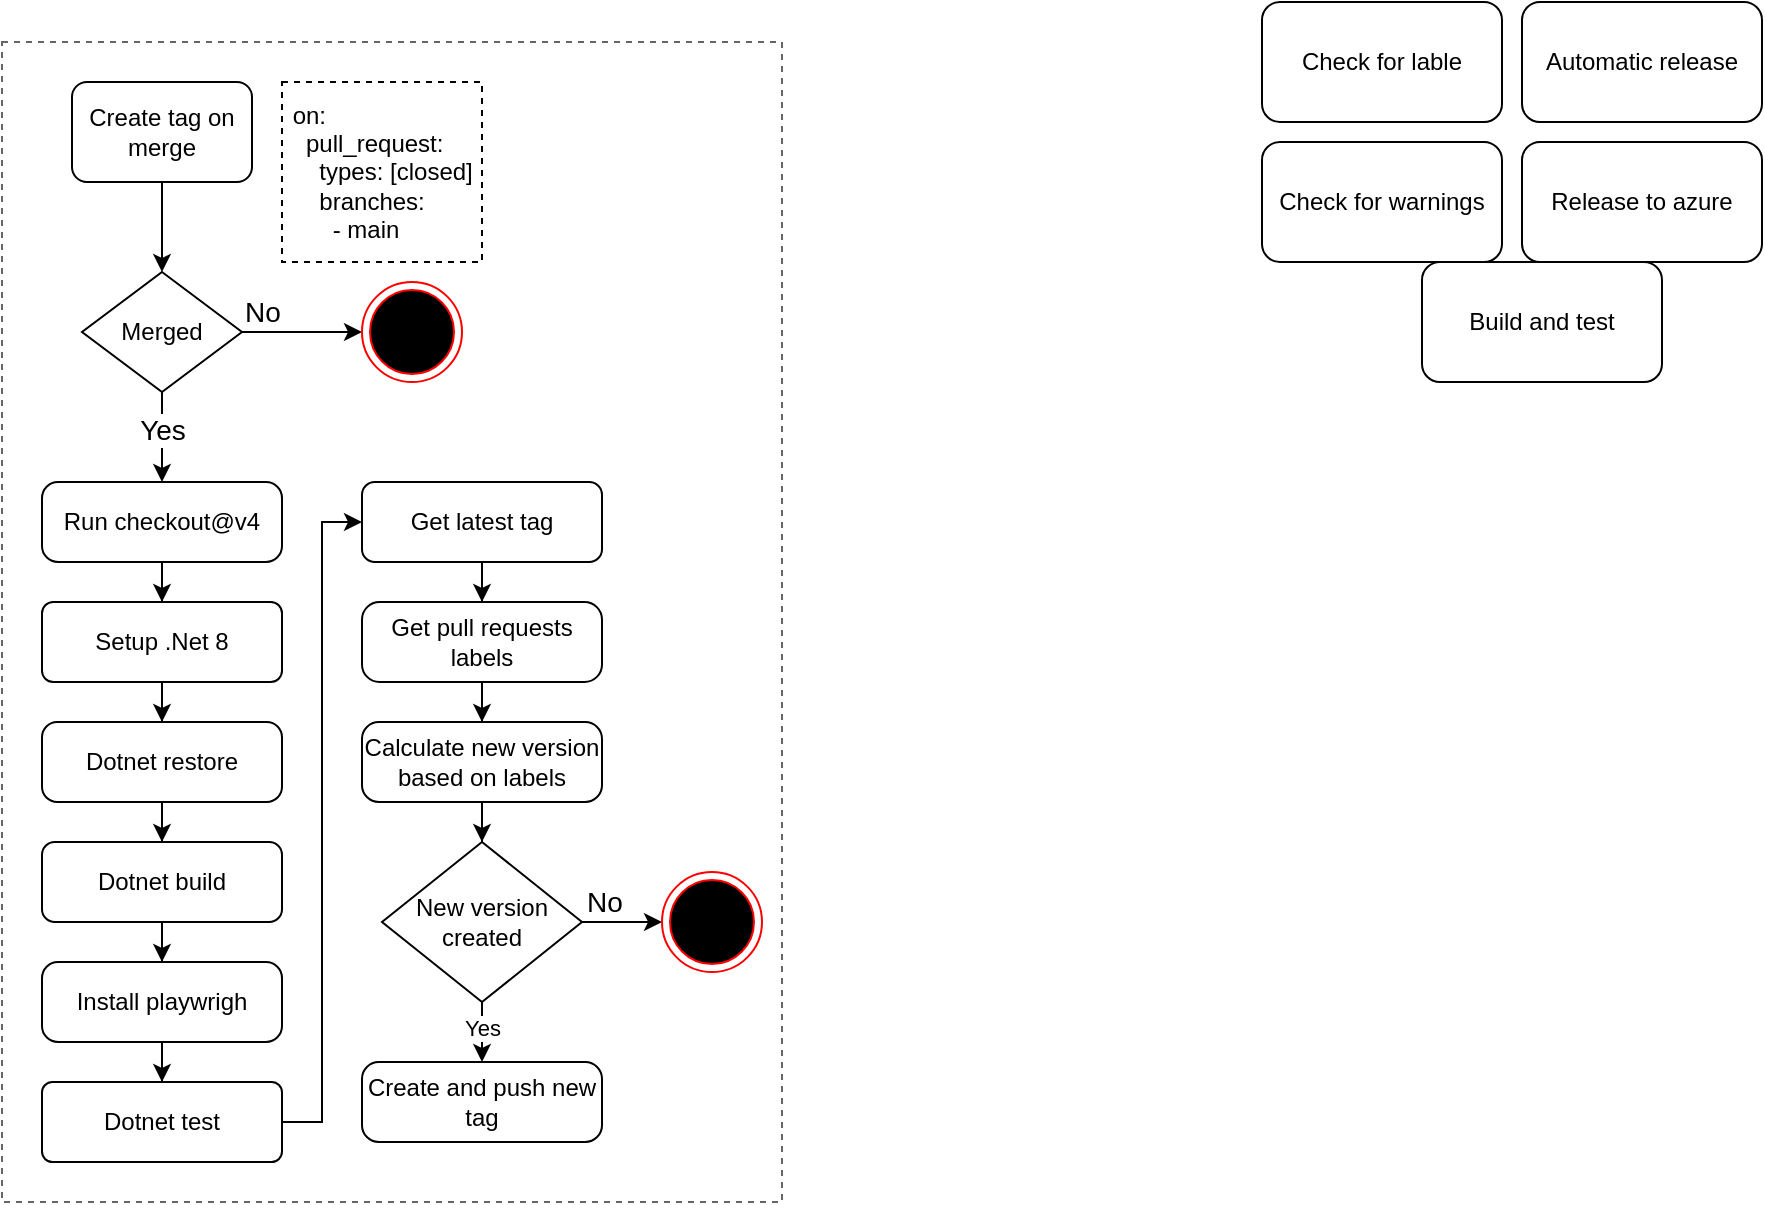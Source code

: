 <mxfile version="25.0.2">
  <diagram name="Page-1" id="opGQl4_MMT8my-eptg-8">
    <mxGraphModel dx="964" dy="640" grid="1" gridSize="10" guides="1" tooltips="1" connect="1" arrows="1" fold="1" page="1" pageScale="1" pageWidth="850" pageHeight="1100" math="0" shadow="0">
      <root>
        <mxCell id="0" />
        <mxCell id="1" parent="0" />
        <mxCell id="FF10epxWlDn9avqX-Y1P-9" value="" style="rounded=0;whiteSpace=wrap;html=1;fillColor=none;dashed=1;strokeWidth=1;fontColor=#333333;strokeColor=#666666;" vertex="1" parent="1">
          <mxGeometry x="20" y="20" width="390" height="580" as="geometry" />
        </mxCell>
        <mxCell id="FF10epxWlDn9avqX-Y1P-53" value="" style="edgeStyle=orthogonalEdgeStyle;rounded=0;orthogonalLoop=1;jettySize=auto;html=1;" edge="1" parent="1" source="FF10epxWlDn9avqX-Y1P-1" target="FF10epxWlDn9avqX-Y1P-12">
          <mxGeometry relative="1" as="geometry" />
        </mxCell>
        <mxCell id="FF10epxWlDn9avqX-Y1P-1" value="Create tag on merge" style="rounded=1;whiteSpace=wrap;html=1;" vertex="1" parent="1">
          <mxGeometry x="55" y="40" width="90" height="50" as="geometry" />
        </mxCell>
        <mxCell id="FF10epxWlDn9avqX-Y1P-2" value="Automatic release" style="rounded=1;whiteSpace=wrap;html=1;" vertex="1" parent="1">
          <mxGeometry x="780" width="120" height="60" as="geometry" />
        </mxCell>
        <mxCell id="FF10epxWlDn9avqX-Y1P-3" value="Check for lable" style="rounded=1;whiteSpace=wrap;html=1;" vertex="1" parent="1">
          <mxGeometry x="650" width="120" height="60" as="geometry" />
        </mxCell>
        <mxCell id="FF10epxWlDn9avqX-Y1P-4" value="B&lt;span style=&quot;background-color: initial;&quot;&gt;uild and test&lt;/span&gt;" style="rounded=1;whiteSpace=wrap;html=1;" vertex="1" parent="1">
          <mxGeometry x="730" y="130" width="120" height="60" as="geometry" />
        </mxCell>
        <mxCell id="FF10epxWlDn9avqX-Y1P-5" value="Check for warnings" style="rounded=1;whiteSpace=wrap;html=1;" vertex="1" parent="1">
          <mxGeometry x="650" y="70" width="120" height="60" as="geometry" />
        </mxCell>
        <mxCell id="FF10epxWlDn9avqX-Y1P-6" value="Release to azure" style="rounded=1;whiteSpace=wrap;html=1;" vertex="1" parent="1">
          <mxGeometry x="780" y="70" width="120" height="60" as="geometry" />
        </mxCell>
        <mxCell id="FF10epxWlDn9avqX-Y1P-11" value="&lt;div&gt;&amp;nbsp;on:&lt;/div&gt;&lt;div&gt;&amp;nbsp; &amp;nbsp;pull_request:&lt;/div&gt;&lt;div&gt;&amp;nbsp; &amp;nbsp; &amp;nbsp;types: [closed]&lt;/div&gt;&lt;div&gt;&amp;nbsp; &amp;nbsp; &amp;nbsp;branches:&lt;/div&gt;&lt;div&gt;&amp;nbsp; &amp;nbsp; &amp;nbsp; &amp;nbsp;- main&lt;/div&gt;" style="text;html=1;align=left;verticalAlign=middle;whiteSpace=wrap;rounded=0;strokeColor=default;dashed=1;" vertex="1" parent="1">
          <mxGeometry x="160" y="40" width="100" height="90" as="geometry" />
        </mxCell>
        <mxCell id="FF10epxWlDn9avqX-Y1P-18" value="" style="edgeStyle=orthogonalEdgeStyle;rounded=0;orthogonalLoop=1;jettySize=auto;html=1;" edge="1" parent="1" source="FF10epxWlDn9avqX-Y1P-12" target="FF10epxWlDn9avqX-Y1P-17">
          <mxGeometry relative="1" as="geometry" />
        </mxCell>
        <mxCell id="FF10epxWlDn9avqX-Y1P-19" value="&lt;font style=&quot;font-size: 14px;&quot;&gt;Yes&lt;/font&gt;" style="edgeLabel;html=1;align=center;verticalAlign=middle;resizable=0;points=[];" vertex="1" connectable="0" parent="FF10epxWlDn9avqX-Y1P-18">
          <mxGeometry x="-0.515" y="-3" relative="1" as="geometry">
            <mxPoint x="3" y="8" as="offset" />
          </mxGeometry>
        </mxCell>
        <mxCell id="FF10epxWlDn9avqX-Y1P-12" value="Merged" style="rhombus;whiteSpace=wrap;html=1;" vertex="1" parent="1">
          <mxGeometry x="60" y="135" width="80" height="60" as="geometry" />
        </mxCell>
        <mxCell id="FF10epxWlDn9avqX-Y1P-14" value="" style="endArrow=classic;html=1;rounded=0;exitX=1;exitY=0.5;exitDx=0;exitDy=0;entryX=0;entryY=0.5;entryDx=0;entryDy=0;" edge="1" parent="1" source="FF10epxWlDn9avqX-Y1P-12" target="FF10epxWlDn9avqX-Y1P-24">
          <mxGeometry width="50" height="50" relative="1" as="geometry">
            <mxPoint x="160" y="159.5" as="sourcePoint" />
            <mxPoint x="200" y="160" as="targetPoint" />
          </mxGeometry>
        </mxCell>
        <mxCell id="FF10epxWlDn9avqX-Y1P-16" value="&lt;font style=&quot;font-size: 14px;&quot;&gt;No&lt;/font&gt;" style="edgeLabel;html=1;align=center;verticalAlign=middle;resizable=0;points=[];" vertex="1" connectable="0" parent="FF10epxWlDn9avqX-Y1P-14">
          <mxGeometry x="-0.461" y="1" relative="1" as="geometry">
            <mxPoint x="-6" y="-9" as="offset" />
          </mxGeometry>
        </mxCell>
        <mxCell id="FF10epxWlDn9avqX-Y1P-23" value="" style="edgeStyle=orthogonalEdgeStyle;rounded=0;orthogonalLoop=1;jettySize=auto;html=1;" edge="1" parent="1" source="FF10epxWlDn9avqX-Y1P-17" target="FF10epxWlDn9avqX-Y1P-22">
          <mxGeometry relative="1" as="geometry" />
        </mxCell>
        <mxCell id="FF10epxWlDn9avqX-Y1P-17" value="Run checkout@v4" style="rounded=1;whiteSpace=wrap;html=1;arcSize=20;" vertex="1" parent="1">
          <mxGeometry x="40" y="240" width="120" height="40" as="geometry" />
        </mxCell>
        <mxCell id="FF10epxWlDn9avqX-Y1P-28" value="" style="edgeStyle=orthogonalEdgeStyle;rounded=0;orthogonalLoop=1;jettySize=auto;html=1;" edge="1" parent="1" source="FF10epxWlDn9avqX-Y1P-22" target="FF10epxWlDn9avqX-Y1P-26">
          <mxGeometry relative="1" as="geometry" />
        </mxCell>
        <mxCell id="FF10epxWlDn9avqX-Y1P-22" value="Setup .Net 8" style="rounded=1;whiteSpace=wrap;html=1;arcSize=14;" vertex="1" parent="1">
          <mxGeometry x="40" y="300" width="120" height="40" as="geometry" />
        </mxCell>
        <mxCell id="FF10epxWlDn9avqX-Y1P-24" value="" style="ellipse;html=1;shape=endState;fillColor=#000000;strokeColor=#ff0000;" vertex="1" parent="1">
          <mxGeometry x="200" y="140" width="50" height="50" as="geometry" />
        </mxCell>
        <mxCell id="FF10epxWlDn9avqX-Y1P-30" value="" style="edgeStyle=orthogonalEdgeStyle;rounded=0;orthogonalLoop=1;jettySize=auto;html=1;" edge="1" parent="1" source="FF10epxWlDn9avqX-Y1P-26" target="FF10epxWlDn9avqX-Y1P-29">
          <mxGeometry relative="1" as="geometry" />
        </mxCell>
        <mxCell id="FF10epxWlDn9avqX-Y1P-26" value="Dotnet restore" style="rounded=1;whiteSpace=wrap;html=1;arcSize=19;" vertex="1" parent="1">
          <mxGeometry x="40" y="360" width="120" height="40" as="geometry" />
        </mxCell>
        <mxCell id="FF10epxWlDn9avqX-Y1P-32" value="" style="edgeStyle=orthogonalEdgeStyle;rounded=0;orthogonalLoop=1;jettySize=auto;html=1;" edge="1" parent="1" source="FF10epxWlDn9avqX-Y1P-29" target="FF10epxWlDn9avqX-Y1P-31">
          <mxGeometry relative="1" as="geometry" />
        </mxCell>
        <mxCell id="FF10epxWlDn9avqX-Y1P-29" value="Dotnet build" style="rounded=1;whiteSpace=wrap;html=1;arcSize=16;" vertex="1" parent="1">
          <mxGeometry x="40" y="420" width="120" height="40" as="geometry" />
        </mxCell>
        <mxCell id="FF10epxWlDn9avqX-Y1P-34" value="" style="edgeStyle=orthogonalEdgeStyle;rounded=0;orthogonalLoop=1;jettySize=auto;html=1;" edge="1" parent="1" source="FF10epxWlDn9avqX-Y1P-31" target="FF10epxWlDn9avqX-Y1P-33">
          <mxGeometry relative="1" as="geometry" />
        </mxCell>
        <mxCell id="FF10epxWlDn9avqX-Y1P-31" value="Install playwrigh" style="rounded=1;whiteSpace=wrap;html=1;arcSize=20;" vertex="1" parent="1">
          <mxGeometry x="40" y="480" width="120" height="40" as="geometry" />
        </mxCell>
        <mxCell id="FF10epxWlDn9avqX-Y1P-36" value="" style="edgeStyle=orthogonalEdgeStyle;rounded=0;orthogonalLoop=1;jettySize=auto;html=1;" edge="1" parent="1" source="FF10epxWlDn9avqX-Y1P-33" target="FF10epxWlDn9avqX-Y1P-35">
          <mxGeometry relative="1" as="geometry">
            <Array as="points">
              <mxPoint x="180" y="560" />
              <mxPoint x="180" y="260" />
            </Array>
          </mxGeometry>
        </mxCell>
        <mxCell id="FF10epxWlDn9avqX-Y1P-33" value="Dotnet test" style="rounded=1;whiteSpace=wrap;html=1;arcSize=13;" vertex="1" parent="1">
          <mxGeometry x="40" y="540" width="120" height="40" as="geometry" />
        </mxCell>
        <mxCell id="FF10epxWlDn9avqX-Y1P-40" value="" style="edgeStyle=orthogonalEdgeStyle;rounded=0;orthogonalLoop=1;jettySize=auto;html=1;" edge="1" parent="1" source="FF10epxWlDn9avqX-Y1P-35" target="FF10epxWlDn9avqX-Y1P-39">
          <mxGeometry relative="1" as="geometry" />
        </mxCell>
        <mxCell id="FF10epxWlDn9avqX-Y1P-35" value="Get latest tag" style="rounded=1;whiteSpace=wrap;html=1;arcSize=16;" vertex="1" parent="1">
          <mxGeometry x="200" y="240" width="120" height="40" as="geometry" />
        </mxCell>
        <mxCell id="FF10epxWlDn9avqX-Y1P-42" value="" style="edgeStyle=orthogonalEdgeStyle;rounded=0;orthogonalLoop=1;jettySize=auto;html=1;" edge="1" parent="1" source="FF10epxWlDn9avqX-Y1P-39" target="FF10epxWlDn9avqX-Y1P-41">
          <mxGeometry relative="1" as="geometry" />
        </mxCell>
        <mxCell id="FF10epxWlDn9avqX-Y1P-39" value="Get pull requests labels" style="rounded=1;whiteSpace=wrap;html=1;arcSize=22;" vertex="1" parent="1">
          <mxGeometry x="200" y="300" width="120" height="40" as="geometry" />
        </mxCell>
        <mxCell id="FF10epxWlDn9avqX-Y1P-46" value="" style="edgeStyle=orthogonalEdgeStyle;rounded=0;orthogonalLoop=1;jettySize=auto;html=1;" edge="1" parent="1" source="FF10epxWlDn9avqX-Y1P-41" target="FF10epxWlDn9avqX-Y1P-45">
          <mxGeometry relative="1" as="geometry" />
        </mxCell>
        <mxCell id="FF10epxWlDn9avqX-Y1P-41" value="Calculate new version based on labels" style="rounded=1;whiteSpace=wrap;html=1;arcSize=21;" vertex="1" parent="1">
          <mxGeometry x="200" y="360" width="120" height="40" as="geometry" />
        </mxCell>
        <mxCell id="FF10epxWlDn9avqX-Y1P-48" value="" style="edgeStyle=orthogonalEdgeStyle;rounded=0;orthogonalLoop=1;jettySize=auto;html=1;" edge="1" parent="1" source="FF10epxWlDn9avqX-Y1P-45" target="FF10epxWlDn9avqX-Y1P-47">
          <mxGeometry relative="1" as="geometry" />
        </mxCell>
        <mxCell id="FF10epxWlDn9avqX-Y1P-49" value="&lt;font style=&quot;font-size: 14px;&quot;&gt;No&lt;/font&gt;" style="edgeLabel;html=1;align=center;verticalAlign=middle;resizable=0;points=[];" vertex="1" connectable="0" parent="FF10epxWlDn9avqX-Y1P-48">
          <mxGeometry x="-0.322" y="3" relative="1" as="geometry">
            <mxPoint x="-3" y="-7" as="offset" />
          </mxGeometry>
        </mxCell>
        <mxCell id="FF10epxWlDn9avqX-Y1P-51" value="" style="edgeStyle=orthogonalEdgeStyle;rounded=0;orthogonalLoop=1;jettySize=auto;html=1;" edge="1" parent="1" source="FF10epxWlDn9avqX-Y1P-45" target="FF10epxWlDn9avqX-Y1P-50">
          <mxGeometry relative="1" as="geometry" />
        </mxCell>
        <mxCell id="FF10epxWlDn9avqX-Y1P-52" value="Yes" style="edgeLabel;html=1;align=center;verticalAlign=middle;resizable=0;points=[];" vertex="1" connectable="0" parent="FF10epxWlDn9avqX-Y1P-51">
          <mxGeometry x="-0.506" y="3" relative="1" as="geometry">
            <mxPoint x="-3" as="offset" />
          </mxGeometry>
        </mxCell>
        <mxCell id="FF10epxWlDn9avqX-Y1P-45" value="New version&lt;div&gt;created&lt;/div&gt;" style="rhombus;whiteSpace=wrap;html=1;" vertex="1" parent="1">
          <mxGeometry x="210" y="420" width="100" height="80" as="geometry" />
        </mxCell>
        <mxCell id="FF10epxWlDn9avqX-Y1P-47" value="" style="ellipse;html=1;shape=endState;fillColor=#000000;strokeColor=#ff0000;" vertex="1" parent="1">
          <mxGeometry x="350" y="435" width="50" height="50" as="geometry" />
        </mxCell>
        <mxCell id="FF10epxWlDn9avqX-Y1P-50" value="Create and push new tag" style="rounded=1;whiteSpace=wrap;html=1;arcSize=21;" vertex="1" parent="1">
          <mxGeometry x="200" y="530" width="120" height="40" as="geometry" />
        </mxCell>
      </root>
    </mxGraphModel>
  </diagram>
</mxfile>
